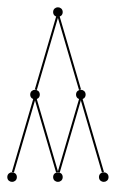 graph {
  node [shape=point,comment="{\"directed\":false,\"doi\":\"10.1007/3-540-44541-2_23\",\"figure\":\"? (2)\"}"]

  v0 [pos="679.224316526941,2488.158139438568"]
  v1 [pos="715.6700306405679,2425.5269055639055"]
  v2 [pos="642.3117687275629,2425.060164114521"]
  v3 [pos="642.5451537741105,2549.4807167698596"]
  v4 [pos="605.866054613936,2487.2288533975175"]
  v5 [pos="569.420340500309,2425.9895773330777"]

  v0 -- v1 [id="-1",pos="679.224316526941,2488.158139438568 715.6700306405679,2425.5269055639055 715.6700306405679,2425.5269055639055 715.6700306405679,2425.5269055639055"]
  v4 -- v5 [id="-2",pos="605.866054613936,2487.2288533975175 569.420340500309,2425.9895773330777 569.420340500309,2425.9895773330777 569.420340500309,2425.9895773330777"]
  v4 -- v2 [id="-3",pos="605.866054613936,2487.2288533975175 642.3117687275629,2425.060164114521 642.3117687275629,2425.060164114521 642.3117687275629,2425.060164114521"]
  v3 -- v4 [id="-4",pos="642.5451537741105,2549.4807167698596 605.866054613936,2487.2288533975175 605.866054613936,2487.2288533975175 605.866054613936,2487.2288533975175"]
  v3 -- v0 [id="-5",pos="642.5451537741105,2549.4807167698596 679.224316526941,2488.158139438568 679.224316526941,2488.158139438568 679.224316526941,2488.158139438568"]
  v0 -- v2 [id="-6",pos="679.224316526941,2488.158139438568 642.3117687275629,2425.060164114521 642.3117687275629,2425.060164114521 642.3117687275629,2425.060164114521"]
}